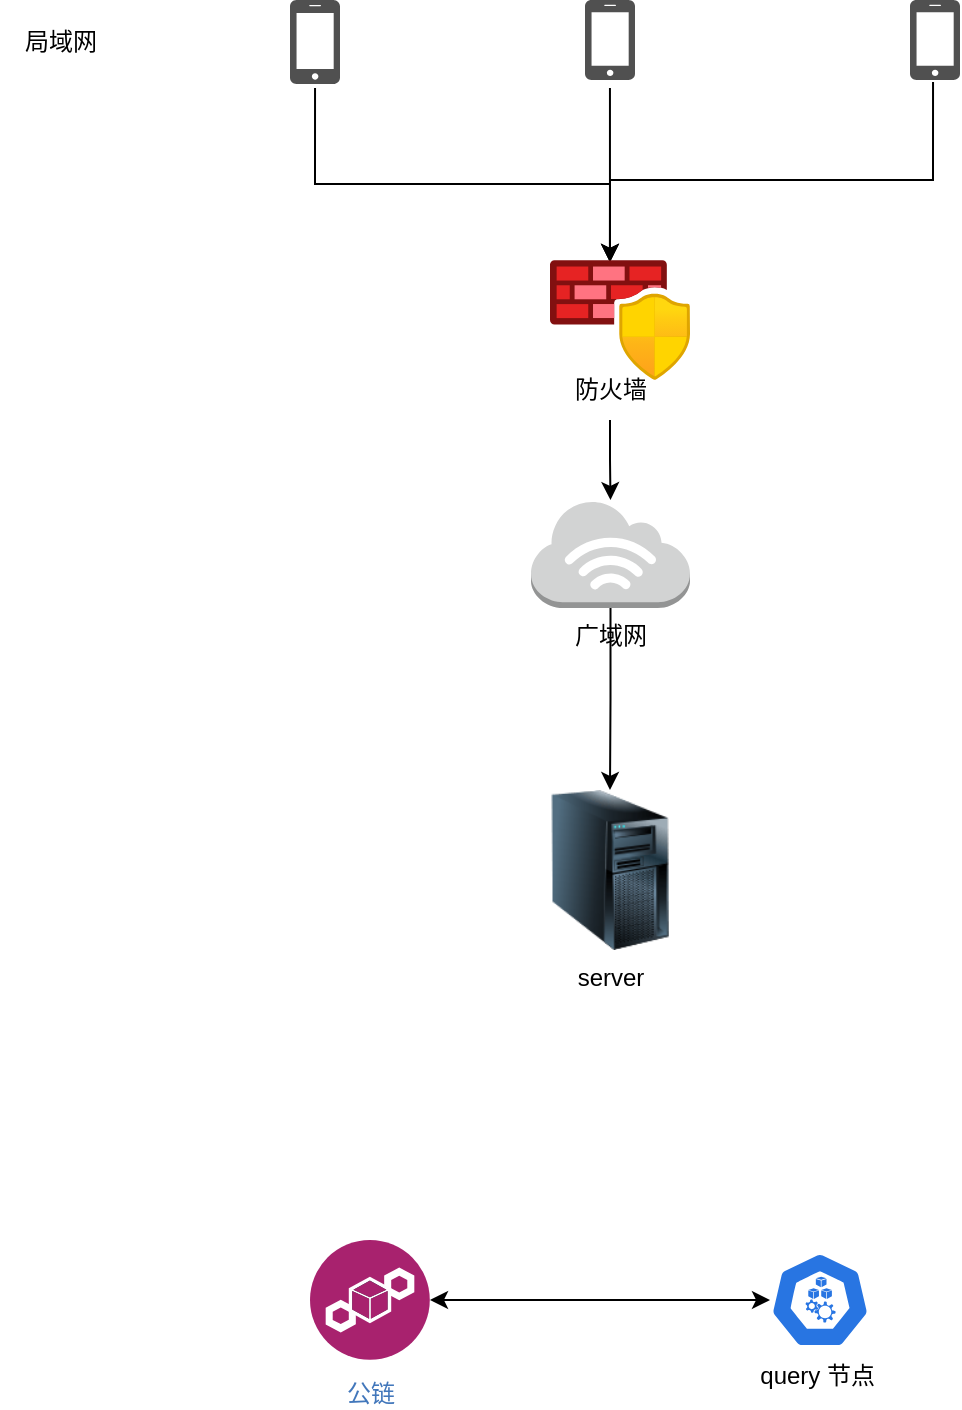<mxfile version="20.5.3" type="github">
  <diagram id="4aazRSNSqWSK_PChCSc5" name="第 1 页">
    <mxGraphModel dx="517" dy="290" grid="1" gridSize="10" guides="1" tooltips="1" connect="1" arrows="1" fold="1" page="1" pageScale="1" pageWidth="827" pageHeight="1169" math="0" shadow="0">
      <root>
        <mxCell id="0" />
        <mxCell id="1" parent="0" />
        <mxCell id="E_QbJZtLpGrc8Q-DjPYd-19" style="edgeStyle=orthogonalEdgeStyle;rounded=0;orthogonalLoop=1;jettySize=auto;html=1;entryX=0.367;entryY=-0.043;entryDx=0;entryDy=0;entryPerimeter=0;" edge="1" parent="1">
          <mxGeometry relative="1" as="geometry">
            <mxPoint x="349.973" y="234" as="sourcePoint" />
            <mxPoint x="349.973" y="320.99" as="targetPoint" />
          </mxGeometry>
        </mxCell>
        <mxCell id="E_QbJZtLpGrc8Q-DjPYd-2" value="" style="sketch=0;pointerEvents=1;shadow=0;dashed=0;html=1;strokeColor=none;fillColor=#505050;labelPosition=center;verticalLabelPosition=bottom;verticalAlign=top;outlineConnect=0;align=center;shape=mxgraph.office.devices.cell_phone_iphone_standalone;" vertex="1" parent="1">
          <mxGeometry x="337.5" y="190" width="25" height="40" as="geometry" />
        </mxCell>
        <mxCell id="E_QbJZtLpGrc8Q-DjPYd-12" style="edgeStyle=orthogonalEdgeStyle;rounded=0;orthogonalLoop=1;jettySize=auto;html=1;entryX=0.367;entryY=-0.014;entryDx=0;entryDy=0;entryPerimeter=0;" edge="1" parent="1">
          <mxGeometry relative="1" as="geometry">
            <mxPoint x="202.52" y="234" as="sourcePoint" />
            <mxPoint x="349.973" y="321.02" as="targetPoint" />
            <Array as="points">
              <mxPoint x="203" y="282" />
              <mxPoint x="350" y="282" />
            </Array>
          </mxGeometry>
        </mxCell>
        <mxCell id="E_QbJZtLpGrc8Q-DjPYd-3" value="" style="sketch=0;pointerEvents=1;shadow=0;dashed=0;html=1;strokeColor=none;fillColor=#505050;labelPosition=center;verticalLabelPosition=bottom;verticalAlign=top;outlineConnect=0;align=center;shape=mxgraph.office.devices.cell_phone_iphone_standalone;" vertex="1" parent="1">
          <mxGeometry x="190" y="190" width="25" height="42" as="geometry" />
        </mxCell>
        <mxCell id="E_QbJZtLpGrc8Q-DjPYd-16" style="edgeStyle=orthogonalEdgeStyle;rounded=0;orthogonalLoop=1;jettySize=auto;html=1;" edge="1" parent="1">
          <mxGeometry relative="1" as="geometry">
            <mxPoint x="511.52" y="231" as="sourcePoint" />
            <mxPoint x="350" y="321" as="targetPoint" />
            <Array as="points">
              <mxPoint x="512" y="280" />
              <mxPoint x="350" y="280" />
            </Array>
          </mxGeometry>
        </mxCell>
        <mxCell id="E_QbJZtLpGrc8Q-DjPYd-4" value="" style="sketch=0;pointerEvents=1;shadow=0;dashed=0;html=1;strokeColor=none;fillColor=#505050;labelPosition=center;verticalLabelPosition=bottom;verticalAlign=top;outlineConnect=0;align=center;shape=mxgraph.office.devices.cell_phone_iphone_standalone;" vertex="1" parent="1">
          <mxGeometry x="500" y="190" width="25" height="40" as="geometry" />
        </mxCell>
        <mxCell id="E_QbJZtLpGrc8Q-DjPYd-7" value="局域网" style="text;html=1;resizable=0;autosize=1;align=center;verticalAlign=middle;points=[];fillColor=none;strokeColor=none;rounded=0;" vertex="1" parent="1">
          <mxGeometry x="45" y="196" width="60" height="30" as="geometry" />
        </mxCell>
        <mxCell id="E_QbJZtLpGrc8Q-DjPYd-8" value="" style="aspect=fixed;html=1;points=[];align=center;image;fontSize=12;image=img/lib/azure2/networking/Azure_Firewall_Manager.svg;" vertex="1" parent="1">
          <mxGeometry x="320" y="320" width="70" height="60" as="geometry" />
        </mxCell>
        <mxCell id="E_QbJZtLpGrc8Q-DjPYd-20" value="" style="edgeStyle=orthogonalEdgeStyle;rounded=0;orthogonalLoop=1;jettySize=auto;html=1;" edge="1" parent="1" source="E_QbJZtLpGrc8Q-DjPYd-9" target="E_QbJZtLpGrc8Q-DjPYd-10">
          <mxGeometry relative="1" as="geometry" />
        </mxCell>
        <mxCell id="E_QbJZtLpGrc8Q-DjPYd-9" value="防火墙" style="text;html=1;resizable=0;autosize=1;align=center;verticalAlign=middle;points=[];fillColor=none;strokeColor=none;rounded=0;" vertex="1" parent="1">
          <mxGeometry x="320" y="370" width="60" height="30" as="geometry" />
        </mxCell>
        <mxCell id="E_QbJZtLpGrc8Q-DjPYd-22" style="edgeStyle=orthogonalEdgeStyle;rounded=0;orthogonalLoop=1;jettySize=auto;html=1;entryX=0.5;entryY=0;entryDx=0;entryDy=0;" edge="1" parent="1" source="E_QbJZtLpGrc8Q-DjPYd-10" target="E_QbJZtLpGrc8Q-DjPYd-21">
          <mxGeometry relative="1" as="geometry" />
        </mxCell>
        <mxCell id="E_QbJZtLpGrc8Q-DjPYd-10" value="广域网" style="outlineConnect=0;dashed=0;verticalLabelPosition=bottom;verticalAlign=top;align=center;html=1;shape=mxgraph.aws3.internet_3;fillColor=#D2D3D3;gradientColor=none;" vertex="1" parent="1">
          <mxGeometry x="310.5" y="440" width="79.5" height="54" as="geometry" />
        </mxCell>
        <mxCell id="E_QbJZtLpGrc8Q-DjPYd-21" value="server" style="image;html=1;image=img/lib/clip_art/computers/Server_Tower_128x128.png" vertex="1" parent="1">
          <mxGeometry x="310" y="585" width="80" height="80" as="geometry" />
        </mxCell>
        <mxCell id="E_QbJZtLpGrc8Q-DjPYd-23" value="公链" style="aspect=fixed;perimeter=ellipsePerimeter;html=1;align=center;shadow=0;dashed=0;fontColor=#4277BB;labelBackgroundColor=#ffffff;fontSize=12;spacingTop=3;image;image=img/lib/ibm/blockchain/blockchain.svg;" vertex="1" parent="1">
          <mxGeometry x="200" y="810" width="60" height="60" as="geometry" />
        </mxCell>
        <mxCell id="E_QbJZtLpGrc8Q-DjPYd-27" style="edgeStyle=orthogonalEdgeStyle;rounded=0;orthogonalLoop=1;jettySize=auto;html=1;entryX=1;entryY=0.5;entryDx=0;entryDy=0;startArrow=classic;startFill=1;" edge="1" parent="1" source="E_QbJZtLpGrc8Q-DjPYd-24" target="E_QbJZtLpGrc8Q-DjPYd-23">
          <mxGeometry relative="1" as="geometry" />
        </mxCell>
        <mxCell id="E_QbJZtLpGrc8Q-DjPYd-24" value="query 节点&amp;nbsp;" style="sketch=0;html=1;dashed=0;whitespace=wrap;fillColor=#2875E2;strokeColor=#ffffff;points=[[0.005,0.63,0],[0.1,0.2,0],[0.9,0.2,0],[0.5,0,0],[0.995,0.63,0],[0.72,0.99,0],[0.5,1,0],[0.28,0.99,0]];verticalLabelPosition=bottom;align=center;verticalAlign=top;shape=mxgraph.kubernetes.icon;prIcon=node" vertex="1" parent="1">
          <mxGeometry x="430" y="816" width="50" height="48" as="geometry" />
        </mxCell>
      </root>
    </mxGraphModel>
  </diagram>
</mxfile>
